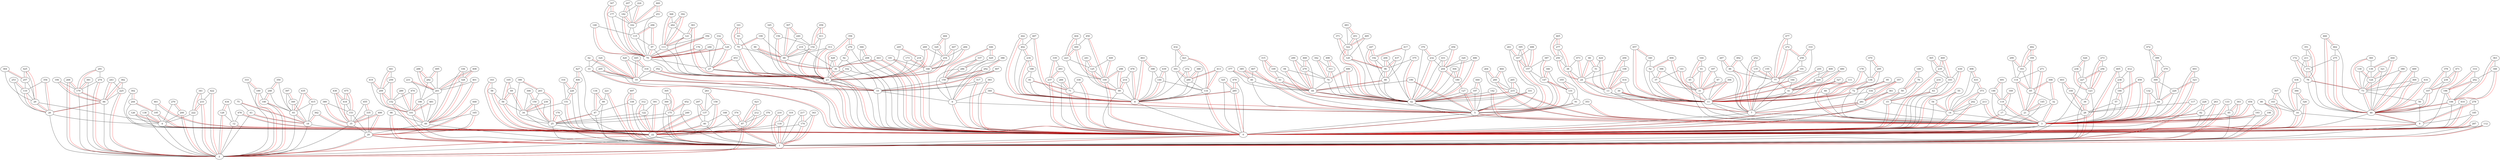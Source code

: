 graph DorMen500_KrI_15069 {
0;
1;
2;
3;
4;
5;
6;
7;
8;
9;
10;
11;
12;
13;
14;
15;
16;
17;
18;
19;
20;
21;
22;
23;
24;
25;
26;
27;
28;
29;
30;
31;
32;
33;
34;
35;
36;
37;
38;
39;
40;
41;
42;
43;
44;
45;
46;
47;
48;
49;
50;
51;
52;
53;
54;
55;
56;
57;
58;
59;
60;
61;
62;
63;
64;
65;
66;
67;
68;
69;
70;
71;
72;
73;
74;
75;
76;
77;
78;
79;
80;
81;
82;
83;
84;
85;
86;
87;
88;
89;
90;
91;
92;
93;
94;
95;
96;
97;
98;
99;
100;
101;
102;
103;
104;
105;
106;
107;
108;
109;
110;
111;
112;
113;
114;
115;
116;
117;
118;
119;
120;
121;
122;
123;
124;
125;
126;
127;
128;
129;
130;
131;
132;
133;
134;
135;
136;
137;
138;
139;
140;
141;
142;
143;
144;
145;
146;
147;
148;
149;
150;
151;
152;
153;
154;
155;
156;
157;
158;
159;
160;
161;
162;
163;
164;
165;
166;
167;
168;
169;
170;
171;
172;
173;
174;
175;
176;
177;
178;
179;
180;
181;
182;
183;
184;
185;
186;
187;
188;
189;
190;
191;
192;
193;
194;
195;
196;
197;
198;
199;
200;
201;
202;
203;
204;
205;
206;
207;
208;
209;
210;
211;
212;
213;
214;
215;
216;
217;
218;
219;
220;
221;
222;
223;
224;
225;
226;
227;
228;
229;
230;
231;
232;
233;
234;
235;
236;
237;
238;
239;
240;
241;
242;
243;
244;
245;
246;
247;
248;
249;
250;
251;
252;
253;
254;
255;
256;
257;
258;
259;
260;
261;
262;
263;
264;
265;
266;
267;
268;
269;
270;
271;
272;
273;
274;
275;
276;
277;
278;
279;
280;
281;
282;
283;
284;
285;
286;
287;
288;
289;
290;
291;
292;
293;
294;
295;
296;
297;
298;
299;
300;
301;
302;
303;
304;
305;
306;
307;
308;
309;
310;
311;
312;
313;
314;
315;
316;
317;
318;
319;
320;
321;
322;
323;
324;
325;
326;
327;
328;
329;
330;
331;
332;
333;
334;
335;
336;
337;
338;
339;
340;
341;
342;
343;
344;
345;
346;
347;
348;
349;
350;
351;
352;
353;
354;
355;
356;
357;
358;
359;
360;
361;
362;
363;
364;
365;
366;
367;
368;
369;
370;
371;
372;
373;
374;
375;
376;
377;
378;
379;
380;
381;
382;
383;
384;
385;
386;
387;
388;
389;
390;
391;
392;
393;
394;
395;
396;
397;
398;
399;
400;
401;
402;
403;
404;
405;
406;
407;
408;
409;
410;
411;
412;
413;
414;
415;
416;
417;
418;
419;
420;
421;
422;
423;
424;
425;
426;
427;
428;
429;
430;
431;
432;
433;
434;
435;
436;
437;
438;
439;
440;
441;
442;
443;
444;
445;
446;
447;
448;
449;
450;
451;
452;
453;
454;
455;
456;
457;
458;
459;
460;
461;
462;
463;
464;
465;
466;
467;
468;
469;
470;
471;
472;
473;
474;
475;
476;
477;
478;
479;
480;
481;
482;
483;
484;
485;
486;
487;
488;
489;
490;
491;
492;
493;
494;
495;
496;
497;
498;
499;
0 -- 1[weight="47"];
1 -- 2[weight="53"];
2 -- 0[weight="23"];
3 -- 0[weight="51"];
3 -- 1[weight="68"];
4 -- 2[weight="79"];
4 -- 0[weight="34"];
5 -- 3[weight="17"];
5 -- 0[weight="58"];
6 -- 5[weight="74"];
6 -- 0[weight="23"];
7 -- 3[weight="81"];
7 -- 0[weight="84"];
8 -- 5[weight="12"];
8 -- 0[weight="35"];
9 -- 0[weight="37"];
9 -- 1[weight="96"];
10 -- 6[weight="42"];
10 -- 0[weight="74"];
11 -- 7[weight="73"];
11 -- 3[weight="37"];
12 -- 2[weight="70"];
12 -- 0[weight="26"];
13 -- 11[weight="55"];
13 -- 3[weight="75"];
14 -- 3[weight="30"];
14 -- 0[weight="2"];
15 -- 14[weight="99"];
15 -- 0[weight="30"];
16 -- 9[weight="41"];
16 -- 0[weight="29"];
17 -- 3[weight="52"];
17 -- 0[weight="44"];
18 -- 2[weight="33"];
18 -- 0[weight="55"];
19 -- 10[weight="7"];
19 -- 0[weight="34"];
20 -- 1[weight="9"];
20 -- 2[weight="20"];
21 -- 3[weight="66"];
21 -- 0[weight="54"];
22 -- 1[weight="99"];
22 -- 2[weight="19"];
23 -- 10[weight="87"];
23 -- 0[weight="78"];
24 -- 13[weight="47"];
24 -- 11[weight="60"];
25 -- 22[weight="56"];
25 -- 1[weight="82"];
26 -- 4[weight="54"];
26 -- 2[weight="26"];
27 -- 23[weight="44"];
27 -- 0[weight="30"];
28 -- 3[weight="74"];
28 -- 1[weight="17"];
29 -- 26[weight="5"];
29 -- 4[weight="76"];
30 -- 11[weight="2"];
30 -- 7[weight="3"];
31 -- 11[weight="69"];
31 -- 3[weight="87"];
32 -- 21[weight="52"];
32 -- 3[weight="45"];
33 -- 19[weight="76"];
33 -- 0[weight="9"];
34 -- 25[weight="34"];
34 -- 22[weight="37"];
35 -- 20[weight="67"];
35 -- 2[weight="31"];
36 -- 23[weight="9"];
36 -- 0[weight="96"];
37 -- 31[weight="64"];
37 -- 11[weight="54"];
38 -- 24[weight="64"];
38 -- 11[weight="52"];
39 -- 28[weight="3"];
39 -- 1[weight="27"];
40 -- 22[weight="11"];
40 -- 1[weight="67"];
41 -- 11[weight="96"];
41 -- 7[weight="98"];
42 -- 5[weight="63"];
42 -- 3[weight="17"];
43 -- 18[weight="15"];
43 -- 2[weight="87"];
44 -- 42[weight="11"];
44 -- 5[weight="69"];
45 -- 31[weight="50"];
45 -- 3[weight="75"];
46 -- 44[weight="40"];
46 -- 5[weight="96"];
47 -- 25[weight="13"];
47 -- 1[weight="29"];
48 -- 9[weight="20"];
48 -- 0[weight="92"];
49 -- 20[weight="94"];
49 -- 1[weight="92"];
50 -- 48[weight="47"];
50 -- 9[weight="95"];
51 -- 24[weight="84"];
51 -- 13[weight="70"];
52 -- 37[weight="90"];
52 -- 11[weight="75"];
53 -- 44[weight="15"];
53 -- 5[weight="18"];
54 -- 14[weight="48"];
54 -- 0[weight="50"];
55 -- 54[weight="98"];
55 -- 14[weight="71"];
56 -- 34[weight="77"];
56 -- 22[weight="19"];
57 -- 28[weight="56"];
57 -- 3[weight="63"];
58 -- 56[weight="75"];
58 -- 22[weight="45"];
59 -- 15[weight="79"];
59 -- 0[weight="75"];
60 -- 11[weight="91"];
60 -- 3[weight="73"];
61 -- 45[weight="93"];
61 -- 31[weight="91"];
62 -- 33[weight="68"];
62 -- 19[weight="17"];
63 -- 15[weight="4"];
63 -- 0[weight="47"];
64 -- 28[weight="56"];
64 -- 3[weight="64"];
65 -- 32[weight="50"];
65 -- 21[weight="52"];
66 -- 51[weight="40"];
66 -- 24[weight="53"];
67 -- 31[weight="30"];
67 -- 11[weight="66"];
68 -- 36[weight="32"];
68 -- 23[weight="57"];
69 -- 56[weight="5"];
69 -- 34[weight="16"];
70 -- 27[weight="52"];
70 -- 23[weight="69"];
71 -- 8[weight="24"];
71 -- 0[weight="22"];
72 -- 11[weight="38"];
72 -- 3[weight="66"];
73 -- 50[weight="96"];
73 -- 48[weight="25"];
74 -- 44[weight="18"];
74 -- 42[weight="35"];
75 -- 43[weight="92"];
75 -- 18[weight="33"];
76 -- 59[weight="42"];
76 -- 15[weight="99"];
77 -- 41[weight="38"];
77 -- 7[weight="51"];
78 -- 73[weight="43"];
78 -- 48[weight="53"];
79 -- 68[weight="47"];
79 -- 23[weight="44"];
80 -- 16[weight="91"];
80 -- 0[weight="75"];
81 -- 71[weight="28"];
81 -- 8[weight="78"];
82 -- 3[weight="8"];
82 -- 0[weight="44"];
83 -- 79[weight="53"];
83 -- 23[weight="48"];
84 -- 26[weight="5"];
84 -- 2[weight="49"];
85 -- 3[weight="80"];
85 -- 1[weight="87"];
86 -- 77[weight="96"];
86 -- 7[weight="11"];
87 -- 22[weight="82"];
87 -- 2[weight="38"];
88 -- 44[weight="14"];
88 -- 42[weight="43"];
89 -- 47[weight="88"];
89 -- 1[weight="92"];
90 -- 68[weight="18"];
90 -- 36[weight="9"];
91 -- 5[weight="53"];
91 -- 0[weight="37"];
92 -- 36[weight="94"];
92 -- 0[weight="86"];
93 -- 18[weight="9"];
93 -- 2[weight="36"];
94 -- 74[weight="62"];
94 -- 42[weight="7"];
95 -- 72[weight="6"];
95 -- 3[weight="43"];
96 -- 88[weight="16"];
96 -- 42[weight="64"];
97 -- 70[weight="33"];
97 -- 23[weight="57"];
98 -- 49[weight="53"];
98 -- 1[weight="6"];
99 -- 8[weight="57"];
99 -- 0[weight="51"];
100 -- 99[weight="56"];
100 -- 0[weight="41"];
101 -- 49[weight="25"];
101 -- 1[weight="60"];
102 -- 23[weight="4"];
102 -- 10[weight="83"];
103 -- 63[weight="57"];
103 -- 0[weight="79"];
104 -- 39[weight="47"];
104 -- 28[weight="15"];
105 -- 69[weight="58"];
105 -- 56[weight="49"];
106 -- 48[weight="23"];
106 -- 0[weight="89"];
107 -- 50[weight="93"];
107 -- 48[weight="52"];
108 -- 24[weight="74"];
108 -- 13[weight="73"];
109 -- 53[weight="78"];
109 -- 44[weight="86"];
110 -- 29[weight="71"];
110 -- 26[weight="63"];
111 -- 60[weight="15"];
111 -- 3[weight="66"];
112 -- 0[weight="28"];
112 -- 1[weight="2"];
113 -- 70[weight="99"];
113 -- 23[weight="46"];
114 -- 65[weight="44"];
114 -- 21[weight="12"];
115 -- 97[weight="72"];
115 -- 70[weight="71"];
116 -- 8[weight="57"];
116 -- 0[weight="40"];
117 -- 28[weight="55"];
117 -- 1[weight="31"];
118 -- 22[weight="27"];
118 -- 1[weight="25"];
119 -- 17[weight="91"];
119 -- 3[weight="13"];
120 -- 96[weight="46"];
120 -- 42[weight="77"];
121 -- 113[weight="41"];
121 -- 23[weight="66"];
122 -- 25[weight="49"];
122 -- 22[weight="22"];
123 -- 39[weight="49"];
123 -- 1[weight="84"];
124 -- 73[weight="22"];
124 -- 48[weight="33"];
125 -- 100[weight="89"];
125 -- 99[weight="20"];
126 -- 4[weight="16"];
126 -- 0[weight="91"];
127 -- 42[weight="72"];
127 -- 5[weight="22"];
128 -- 12[weight="77"];
128 -- 2[weight="47"];
129 -- 70[weight="15"];
129 -- 27[weight="43"];
130 -- 124[weight="49"];
130 -- 73[weight="81"];
131 -- 91[weight="99"];
131 -- 5[weight="53"];
132 -- 64[weight="93"];
132 -- 3[weight="72"];
133 -- 85[weight="88"];
133 -- 1[weight="62"];
134 -- 89[weight="29"];
134 -- 47[weight="56"];
135 -- 77[weight="18"];
135 -- 7[weight="79"];
136 -- 72[weight="47"];
136 -- 11[weight="25"];
137 -- 40[weight="14"];
137 -- 22[weight="4"];
138 -- 4[weight="52"];
138 -- 2[weight="87"];
139 -- 124[weight="96"];
139 -- 73[weight="95"];
140 -- 93[weight="35"];
140 -- 2[weight="33"];
141 -- 37[weight="66"];
141 -- 31[weight="34"];
142 -- 42[weight="83"];
142 -- 3[weight="40"];
143 -- 16[weight="79"];
143 -- 0[weight="40"];
144 -- 116[weight="58"];
144 -- 8[weight="52"];
145 -- 21[weight="10"];
145 -- 0[weight="90"];
146 -- 119[weight="7"];
146 -- 3[weight="39"];
147 -- 131[weight="25"];
147 -- 5[weight="5"];
148 -- 115[weight="90"];
148 -- 70[weight="63"];
149 -- 76[weight="46"];
149 -- 59[weight="5"];
150 -- 34[weight="20"];
150 -- 25[weight="4"];
151 -- 34[weight="28"];
151 -- 22[weight="9"];
152 -- 101[weight="40"];
152 -- 1[weight="11"];
153 -- 35[weight="95"];
153 -- 20[weight="96"];
154 -- 68[weight="40"];
154 -- 23[weight="2"];
155 -- 77[weight="37"];
155 -- 7[weight="74"];
156 -- 154[weight="92"];
156 -- 23[weight="4"];
157 -- 147[weight="64"];
157 -- 5[weight="97"];
158 -- 137[weight="66"];
158 -- 22[weight="10"];
159 -- 10[weight="82"];
159 -- 6[weight="86"];
160 -- 41[weight="76"];
160 -- 11[weight="58"];
161 -- 83[weight="40"];
161 -- 79[weight="2"];
162 -- 115[weight="61"];
162 -- 70[weight="98"];
163 -- 58[weight="98"];
163 -- 22[weight="16"];
164 -- 61[weight="98"];
164 -- 45[weight="45"];
165 -- 49[weight="43"];
165 -- 20[weight="36"];
166 -- 23[weight="73"];
166 -- 0[weight="63"];
167 -- 157[weight="46"];
167 -- 5[weight="63"];
168 -- 40[weight="47"];
168 -- 1[weight="3"];
169 -- 119[weight="26"];
169 -- 17[weight="75"];
170 -- 25[weight="6"];
170 -- 1[weight="58"];
171 -- 78[weight="48"];
171 -- 48[weight="68"];
172 -- 171[weight="86"];
172 -- 78[weight="14"];
173 -- 166[weight="31"];
173 -- 23[weight="65"];
174 -- 22[weight="98"];
174 -- 1[weight="64"];
175 -- 25[weight="48"];
175 -- 1[weight="44"];
176 -- 70[weight="27"];
176 -- 27[weight="71"];
177 -- 162[weight="66"];
177 -- 70[weight="88"];
178 -- 136[weight="97"];
178 -- 11[weight="3"];
179 -- 84[weight="19"];
179 -- 2[weight="34"];
180 -- 127[weight="32"];
180 -- 42[weight="70"];
181 -- 166[weight="33"];
181 -- 0[weight="2"];
182 -- 162[weight="1"];
182 -- 70[weight="45"];
183 -- 114[weight="91"];
183 -- 65[weight="85"];
184 -- 57[weight="3"];
184 -- 3[weight="82"];
185 -- 9[weight="87"];
185 -- 0[weight="11"];
186 -- 101[weight="14"];
186 -- 49[weight="62"];
187 -- 67[weight="43"];
187 -- 31[weight="13"];
188 -- 81[weight="95"];
188 -- 8[weight="88"];
189 -- 140[weight="72"];
189 -- 2[weight="20"];
190 -- 44[weight="77"];
190 -- 5[weight="42"];
191 -- 77[weight="39"];
191 -- 7[weight="77"];
192 -- 96[weight="95"];
192 -- 88[weight="84"];
193 -- 3[weight="62"];
193 -- 1[weight="66"];
194 -- 179[weight="70"];
194 -- 84[weight="61"];
195 -- 4[weight="61"];
195 -- 0[weight="2"];
196 -- 106[weight="33"];
196 -- 0[weight="81"];
197 -- 42[weight="55"];
197 -- 5[weight="86"];
198 -- 3[weight="79"];
198 -- 1[weight="46"];
199 -- 79[weight="73"];
199 -- 68[weight="88"];
200 -- 4[weight="82"];
200 -- 2[weight="5"];
201 -- 186[weight="51"];
201 -- 49[weight="25"];
202 -- 196[weight="30"];
202 -- 106[weight="78"];
203 -- 150[weight="67"];
203 -- 25[weight="27"];
204 -- 180[weight="18"];
204 -- 42[weight="25"];
205 -- 19[weight="63"];
205 -- 10[weight="92"];
206 -- 96[weight="24"];
206 -- 42[weight="80"];
207 -- 182[weight="19"];
207 -- 162[weight="93"];
208 -- 36[weight="58"];
208 -- 0[weight="10"];
209 -- 152[weight="13"];
209 -- 101[weight="16"];
210 -- 118[weight="48"];
210 -- 1[weight="5"];
211 -- 171[weight="17"];
211 -- 78[weight="64"];
212 -- 87[weight="96"];
212 -- 22[weight="50"];
213 -- 14[weight="83"];
213 -- 3[weight="48"];
214 -- 99[weight="73"];
214 -- 8[weight="100"];
215 -- 42[weight="8"];
215 -- 3[weight="7"];
216 -- 63[weight="59"];
216 -- 0[weight="73"];
217 -- 174[weight="18"];
217 -- 1[weight="68"];
218 -- 166[weight="49"];
218 -- 23[weight="91"];
219 -- 68[weight="19"];
219 -- 36[weight="87"];
220 -- 64[weight="7"];
220 -- 3[weight="80"];
221 -- 89[weight="88"];
221 -- 1[weight="84"];
222 -- 4[weight="94"];
222 -- 2[weight="61"];
223 -- 125[weight="83"];
223 -- 100[weight="37"];
224 -- 182[weight="79"];
224 -- 162[weight="53"];
225 -- 84[weight="63"];
225 -- 2[weight="13"];
226 -- 151[weight="22"];
226 -- 22[weight="78"];
227 -- 123[weight="87"];
227 -- 1[weight="58"];
228 -- 82[weight="6"];
228 -- 0[weight="96"];
229 -- 41[weight="18"];
229 -- 11[weight="26"];
230 -- 34[weight="29"];
230 -- 25[weight="86"];
231 -- 201[weight="10"];
231 -- 186[weight="38"];
232 -- 204[weight="48"];
232 -- 42[weight="2"];
233 -- 222[weight="29"];
233 -- 2[weight="2"];
234 -- 188[weight="36"];
234 -- 8[weight="19"];
235 -- 103[weight="64"];
235 -- 0[weight="27"];
236 -- 227[weight="97"];
236 -- 123[weight="10"];
237 -- 71[weight="84"];
237 -- 0[weight="66"];
238 -- 184[weight="6"];
238 -- 3[weight="35"];
239 -- 107[weight="83"];
239 -- 48[weight="63"];
240 -- 154[weight="83"];
240 -- 68[weight="75"];
241 -- 125[weight="10"];
241 -- 99[weight="86"];
242 -- 14[weight="56"];
242 -- 0[weight="29"];
243 -- 225[weight="74"];
243 -- 84[weight="39"];
244 -- 195[weight="18"];
244 -- 0[weight="55"];
245 -- 218[weight="78"];
245 -- 23[weight="84"];
246 -- 70[weight="51"];
246 -- 27[weight="92"];
247 -- 192[weight="9"];
247 -- 96[weight="11"];
248 -- 140[weight="27"];
248 -- 93[weight="85"];
249 -- 25[weight="76"];
249 -- 22[weight="7"];
250 -- 38[weight="92"];
250 -- 24[weight="48"];
251 -- 162[weight="74"];
251 -- 70[weight="62"];
252 -- 135[weight="65"];
252 -- 7[weight="10"];
253 -- 110[weight="9"];
253 -- 26[weight="75"];
254 -- 166[weight="5"];
254 -- 23[weight="5"];
255 -- 229[weight="50"];
255 -- 11[weight="34"];
256 -- 227[weight="37"];
256 -- 123[weight="14"];
257 -- 110[weight="70"];
257 -- 29[weight="69"];
258 -- 191[weight="97"];
258 -- 77[weight="76"];
259 -- 209[weight="93"];
259 -- 152[weight="72"];
260 -- 215[weight="62"];
260 -- 3[weight="14"];
261 -- 167[weight="86"];
261 -- 5[weight="87"];
262 -- 121[weight="85"];
262 -- 113[weight="19"];
263 -- 82[weight="42"];
263 -- 0[weight="5"];
264 -- 260[weight="60"];
264 -- 215[weight="87"];
265 -- 215[weight="30"];
265 -- 42[weight="61"];
266 -- 71[weight="40"];
266 -- 0[weight="88"];
267 -- 86[weight="60"];
267 -- 7[weight="66"];
268 -- 179[weight="7"];
268 -- 2[weight="5"];
269 -- 254[weight="72"];
269 -- 23[weight="7"];
270 -- 200[weight="29"];
270 -- 4[weight="48"];
271 -- 114[weight="21"];
271 -- 21[weight="6"];
272 -- 258[weight="47"];
272 -- 77[weight="68"];
273 -- 256[weight="92"];
273 -- 123[weight="69"];
274 -- 179[weight="60"];
274 -- 2[weight="37"];
275 -- 171[weight="77"];
275 -- 48[weight="57"];
276 -- 92[weight="83"];
276 -- 0[weight="44"];
277 -- 250[weight="74"];
277 -- 38[weight="18"];
278 -- 185[weight="94"];
278 -- 9[weight="47"];
279 -- 74[weight="50"];
279 -- 44[weight="11"];
280 -- 116[weight="77"];
280 -- 8[weight="46"];
281 -- 7[weight="5"];
281 -- 0[weight="32"];
282 -- 201[weight="15"];
282 -- 186[weight="40"];
283 -- 158[weight="13"];
283 -- 137[weight="75"];
284 -- 254[weight="78"];
284 -- 166[weight="37"];
285 -- 8[weight="17"];
285 -- 0[weight="17"];
286 -- 159[weight="1"];
286 -- 6[weight="87"];
287 -- 0[weight="65"];
287 -- 1[weight="78"];
288 -- 282[weight="4"];
288 -- 201[weight="11"];
289 -- 152[weight="73"];
289 -- 101[weight="6"];
290 -- 279[weight="34"];
290 -- 44[weight="10"];
291 -- 274[weight="48"];
291 -- 179[weight="24"];
292 -- 159[weight="37"];
292 -- 6[weight="20"];
293 -- 237[weight="14"];
293 -- 71[weight="78"];
294 -- 108[weight="89"];
294 -- 13[weight="81"];
295 -- 136[weight="35"];
295 -- 72[weight="42"];
296 -- 115[weight="57"];
296 -- 97[weight="44"];
297 -- 137[weight="48"];
297 -- 40[weight="99"];
298 -- 100[weight="22"];
298 -- 99[weight="11"];
299 -- 183[weight="22"];
299 -- 114[weight="91"];
300 -- 175[weight="30"];
300 -- 1[weight="64"];
301 -- 280[weight="2"];
301 -- 116[weight="61"];
302 -- 244[weight="59"];
302 -- 0[weight="63"];
303 -- 85[weight="80"];
303 -- 3[weight="77"];
304 -- 180[weight="14"];
304 -- 42[weight="28"];
305 -- 300[weight="58"];
305 -- 175[weight="51"];
306 -- 150[weight="15"];
306 -- 34[weight="92"];
307 -- 240[weight="65"];
307 -- 68[weight="66"];
308 -- 65[weight="15"];
308 -- 32[weight="9"];
309 -- 220[weight="63"];
309 -- 64[weight="7"];
310 -- 258[weight="80"];
310 -- 77[weight="97"];
311 -- 74[weight="20"];
311 -- 42[weight="55"];
312 -- 122[weight="66"];
312 -- 22[weight="44"];
313 -- 68[weight="95"];
313 -- 23[weight="15"];
314 -- 202[weight="78"];
314 -- 196[weight="5"];
315 -- 109[weight="66"];
315 -- 53[weight="67"];
316 -- 226[weight="58"];
316 -- 151[weight="81"];
317 -- 10[weight="60"];
317 -- 0[weight="49"];
318 -- 19[weight="46"];
318 -- 0[weight="6"];
319 -- 118[weight="43"];
319 -- 1[weight="91"];
320 -- 204[weight="43"];
320 -- 180[weight="3"];
321 -- 124[weight="26"];
321 -- 48[weight="62"];
322 -- 120[weight="47"];
322 -- 42[weight="35"];
323 -- 220[weight="52"];
323 -- 3[weight="37"];
324 -- 33[weight="69"];
324 -- 19[weight="37"];
325 -- 285[weight="2"];
325 -- 0[weight="36"];
326 -- 16[weight="89"];
326 -- 0[weight="82"];
327 -- 41[weight="87"];
327 -- 11[weight="17"];
328 -- 201[weight="75"];
328 -- 49[weight="3"];
329 -- 254[weight="72"];
329 -- 166[weight="86"];
330 -- 71[weight="53"];
330 -- 0[weight="6"];
331 -- 42[weight="19"];
331 -- 5[weight="12"];
332 -- 129[weight="67"];
332 -- 27[weight="72"];
333 -- 189[weight="11"];
333 -- 2[weight="38"];
334 -- 281[weight="57"];
334 -- 7[weight="87"];
335 -- 35[weight="40"];
335 -- 20[weight="74"];
336 -- 328[weight="59"];
336 -- 49[weight="24"];
337 -- 286[weight="8"];
337 -- 159[weight="51"];
338 -- 47[weight="73"];
338 -- 1[weight="58"];
339 -- 293[weight="96"];
339 -- 237[weight="78"];
340 -- 52[weight="89"];
340 -- 11[weight="69"];
341 -- 233[weight="61"];
341 -- 222[weight="30"];
342 -- 311[weight="70"];
342 -- 74[weight="23"];
343 -- 174[weight="83"];
343 -- 1[weight="30"];
344 -- 6[weight="99"];
344 -- 5[weight="47"];
345 -- 156[weight="12"];
345 -- 23[weight="61"];
346 -- 147[weight="2"];
346 -- 131[weight="57"];
347 -- 177[weight="52"];
347 -- 70[weight="19"];
348 -- 202[weight="95"];
348 -- 106[weight="6"];
349 -- 93[weight="10"];
349 -- 18[weight="20"];
350 -- 248[weight="29"];
350 -- 93[weight="38"];
351 -- 211[weight="87"];
351 -- 78[weight="12"];
352 -- 19[weight="93"];
352 -- 10[weight="12"];
353 -- 5[weight="91"];
353 -- 3[weight="31"];
354 -- 110[weight="83"];
354 -- 26[weight="74"];
355 -- 131[weight="3"];
355 -- 91[weight="71"];
356 -- 113[weight="55"];
356 -- 70[weight="6"];
357 -- 334[weight="35"];
357 -- 281[weight="56"];
358 -- 276[weight="35"];
358 -- 0[weight="21"];
359 -- 183[weight="70"];
359 -- 65[weight="45"];
360 -- 139[weight="80"];
360 -- 73[weight="20"];
361 -- 281[weight="28"];
361 -- 0[weight="75"];
362 -- 18[weight="21"];
362 -- 0[weight="29"];
363 -- 348[weight="57"];
363 -- 106[weight="54"];
364 -- 257[weight="35"];
364 -- 29[weight="40"];
365 -- 235[weight="21"];
365 -- 103[weight="78"];
366 -- 208[weight="35"];
366 -- 0[weight="69"];
367 -- 143[weight="85"];
367 -- 16[weight="100"];
368 -- 262[weight="80"];
368 -- 113[weight="58"];
369 -- 73[weight="78"];
369 -- 48[weight="24"];
370 -- 232[weight="55"];
370 -- 42[weight="91"];
371 -- 322[weight="79"];
371 -- 120[weight="48"];
372 -- 280[weight="56"];
372 -- 8[weight="71"];
373 -- 242[weight="52"];
373 -- 14[weight="2"];
374 -- 87[weight="21"];
374 -- 2[weight="40"];
375 -- 96[weight="95"];
375 -- 42[weight="50"];
376 -- 87[weight="84"];
376 -- 22[weight="82"];
377 -- 46[weight="51"];
377 -- 44[weight="80"];
378 -- 239[weight="82"];
378 -- 107[weight="3"];
379 -- 309[weight="1"];
379 -- 64[weight="90"];
380 -- 124[weight="33"];
380 -- 48[weight="1"];
381 -- 179[weight="76"];
381 -- 2[weight="95"];
382 -- 225[weight="88"];
382 -- 84[weight="6"];
383 -- 121[weight="14"];
383 -- 23[weight="8"];
384 -- 326[weight="24"];
384 -- 16[weight="96"];
385 -- 46[weight="25"];
385 -- 44[weight="7"];
386 -- 292[weight="3"];
386 -- 6[weight="68"];
387 -- 157[weight="85"];
387 -- 147[weight="66"];
388 -- 280[weight="26"];
388 -- 8[weight="75"];
389 -- 153[weight="70"];
389 -- 35[weight="53"];
390 -- 203[weight="36"];
390 -- 25[weight="66"];
391 -- 122[weight="97"];
391 -- 22[weight="81"];
392 -- 262[weight="19"];
392 -- 113[weight="15"];
393 -- 10[weight="82"];
393 -- 0[weight="44"];
394 -- 31[weight="14"];
394 -- 11[weight="12"];
395 -- 167[weight="100"];
395 -- 157[weight="66"];
396 -- 37[weight="11"];
396 -- 31[weight="76"];
397 -- 349[weight="13"];
397 -- 93[weight="26"];
398 -- 144[weight="87"];
398 -- 8[weight="82"];
399 -- 379[weight="48"];
399 -- 309[weight="29"];
400 -- 223[weight="5"];
400 -- 100[weight="25"];
401 -- 201[weight="29"];
401 -- 49[weight="5"];
402 -- 234[weight="72"];
402 -- 8[weight="76"];
403 -- 104[weight="2"];
403 -- 28[weight="68"];
404 -- 400[weight="66"];
404 -- 223[weight="9"];
405 -- 238[weight="72"];
405 -- 3[weight="9"];
406 -- 226[weight="12"];
406 -- 22[weight="69"];
407 -- 159[weight="74"];
407 -- 10[weight="68"];
408 -- 328[weight="10"];
408 -- 201[weight="2"];
409 -- 229[weight="32"];
409 -- 41[weight="49"];
410 -- 48[weight="58"];
410 -- 0[weight="12"];
411 -- 154[weight="53"];
411 -- 23[weight="54"];
412 -- 238[weight="99"];
412 -- 3[weight="77"];
413 -- 280[weight="26"];
413 -- 116[weight="44"];
414 -- 13[weight="60"];
414 -- 11[weight="67"];
415 -- 93[weight="83"];
415 -- 18[weight="52"];
416 -- 73[weight="68"];
416 -- 48[weight="30"];
417 -- 192[weight="13"];
417 -- 88[weight="30"];
418 -- 153[weight="44"];
418 -- 35[weight="34"];
419 -- 209[weight="36"];
419 -- 101[weight="62"];
420 -- 318[weight="65"];
420 -- 19[weight="11"];
421 -- 301[weight="72"];
421 -- 116[weight="27"];
422 -- 233[weight="92"];
422 -- 2[weight="84"];
423 -- 212[weight="69"];
423 -- 87[weight="54"];
424 -- 51[weight="60"];
424 -- 13[weight="14"];
425 -- 257[weight="20"];
425 -- 29[weight="1"];
426 -- 236[weight="46"];
426 -- 227[weight="60"];
427 -- 406[weight="73"];
427 -- 22[weight="93"];
428 -- 36[weight="78"];
428 -- 23[weight="86"];
429 -- 286[weight="79"];
429 -- 159[weight="69"];
430 -- 103[weight="83"];
430 -- 0[weight="48"];
431 -- 204[weight="63"];
431 -- 42[weight="78"];
432 -- 421[weight="49"];
432 -- 301[weight="66"];
433 -- 373[weight="28"];
433 -- 14[weight="94"];
434 -- 128[weight="15"];
434 -- 12[weight="53"];
435 -- 415[weight="22"];
435 -- 93[weight="32"];
436 -- 384[weight="86"];
436 -- 16[weight="15"];
437 -- 96[weight="29"];
437 -- 88[weight="32"];
438 -- 418[weight="22"];
438 -- 35[weight="23"];
439 -- 144[weight="27"];
439 -- 8[weight="54"];
440 -- 197[weight="32"];
440 -- 5[weight="67"];
441 -- 259[weight="81"];
441 -- 209[weight="24"];
442 -- 402[weight="85"];
442 -- 8[weight="38"];
443 -- 36[weight="21"];
443 -- 0[weight="7"];
444 -- 139[weight="53"];
444 -- 73[weight="55"];
445 -- 318[weight="27"];
445 -- 19[weight="28"];
446 -- 429[weight="29"];
446 -- 159[weight="20"];
447 -- 254[weight="78"];
447 -- 166[weight="89"];
448 -- 165[weight="79"];
448 -- 20[weight="34"];
449 -- 125[weight="70"];
449 -- 100[weight="15"];
450 -- 400[weight="35"];
450 -- 100[weight="19"];
451 -- 322[weight="14"];
451 -- 42[weight="38"];
452 -- 175[weight="13"];
452 -- 1[weight="93"];
453 -- 27[weight="15"];
453 -- 0[weight="79"];
454 -- 193[weight="77"];
454 -- 3[weight="28"];
455 -- 335[weight="68"];
455 -- 35[weight="78"];
456 -- 232[weight="60"];
456 -- 204[weight="60"];
457 -- 340[weight="5"];
457 -- 11[weight="11"];
458 -- 411[weight="31"];
458 -- 154[weight="12"];
459 -- 184[weight="34"];
459 -- 3[weight="5"];
460 -- 251[weight="56"];
460 -- 162[weight="8"];
461 -- 195[weight="33"];
461 -- 0[weight="19"];
462 -- 275[weight="80"];
462 -- 48[weight="75"];
463 -- 398[weight="6"];
463 -- 8[weight="74"];
464 -- 260[weight="21"];
464 -- 215[weight="93"];
465 -- 277[weight="27"];
465 -- 250[weight="8"];
466 -- 462[weight="39"];
466 -- 48[weight="72"];
467 -- 46[weight="75"];
467 -- 5[weight="51"];
468 -- 279[weight="1"];
468 -- 44[weight="41"];
469 -- 235[weight="34"];
469 -- 103[weight="23"];
470 -- 295[weight="37"];
470 -- 136[weight="51"];
471 -- 239[weight="21"];
471 -- 107[weight="45"];
472 -- 399[weight="60"];
472 -- 309[weight="96"];
473 -- 38[weight="81"];
473 -- 24[weight="58"];
474 -- 152[weight="95"];
474 -- 101[weight="46"];
475 -- 418[weight="42"];
475 -- 153[weight="7"];
476 -- 214[weight="97"];
476 -- 8[weight="70"];
477 -- 272[weight="84"];
477 -- 77[weight="19"];
478 -- 12[weight="78"];
478 -- 0[weight="62"];
479 -- 285[weight="52"];
479 -- 0[weight="60"];
480 -- 229[weight="93"];
480 -- 41[weight="69"];
481 -- 101[weight="5"];
481 -- 49[weight="59"];
482 -- 359[weight="64"];
482 -- 183[weight="2"];
483 -- 451[weight="15"];
483 -- 322[weight="58"];
484 -- 329[weight="3"];
484 -- 254[weight="78"];
485 -- 322[weight="31"];
485 -- 120[weight="96"];
486 -- 204[weight="67"];
486 -- 42[weight="66"];
487 -- 402[weight="81"];
487 -- 8[weight="40"];
488 -- 167[weight="56"];
488 -- 157[weight="8"];
489 -- 369[weight="91"];
489 -- 48[weight="77"];
490 -- 74[weight="6"];
490 -- 42[weight="9"];
491 -- 146[weight="2"];
491 -- 119[weight="22"];
492 -- 86[weight="20"];
492 -- 77[weight="54"];
493 -- 323[weight="91"];
493 -- 3[weight="57"];
494 -- 52[weight="51"];
494 -- 11[weight="52"];
495 -- 282[weight="4"];
495 -- 201[weight="17"];
496 -- 433[weight="47"];
496 -- 14[weight="96"];
497 -- 338[weight="24"];
497 -- 1[weight="12"];
498 -- 311[weight="21"];
498 -- 42[weight="89"];
499 -- 35[weight="2"];
499 -- 20[weight="9"];
61 -- 31 [color=red,] ;
261 -- 167 [color=red,] ;
367 -- 143 [color=red,] ;
221 -- 1 [color=red,] ;
422 -- 2 [color=red,] ;
276 -- 92 [color=red,] ;
326 -- 0 [color=red,] ;
376 -- 22 [color=red,] ;
294 -- 13 [color=red,] ;
391 -- 22 [color=red,] ;
303 -- 85 [color=red,] ;
310 -- 258 [color=red,] ;
245 -- 218 [color=red,] ;
339 -- 237 [color=red,] ;
428 -- 36 [color=red,] ;
447 -- 254 [color=red,] ;
303 -- 3 [color=red,] ;
412 -- 3 [color=red,] ;
489 -- 48 [color=red,] ;
381 -- 179 [color=red,] ;
59 -- 0 [color=red,] ;
80 -- 0 [color=red,] ;
354 -- 26 [color=red,] ;
463 -- 8 [color=red,] ;
108 -- 13 [color=red,] ;
199 -- 79 [color=red,] ;
214 -- 99 [color=red,] ;
427 -- 406 [color=red,] ;
132 -- 3 [color=red,] ;
259 -- 152 [color=red,] ;
329 -- 254 [color=red,] ;
402 -- 234 [color=red,] ;
466 -- 48 [color=red,] ;
55 -- 14 [color=red,] ;
476 -- 8 [color=red,] ;
273 -- 123 [color=red,] ;
480 -- 41 [color=red,] ;
272 -- 77 [color=red,] ;
407 -- 10 [color=red,] ;
455 -- 335 [color=red,] ;
315 -- 53 [color=red,] ;
332 -- 129 [color=red,] ;
111 -- 3 [color=red,] ;
237 -- 0 [color=red,] ;
307 -- 68 [color=red,] ;
315 -- 109 [color=red,] ;
387 -- 147 [color=red,] ;
395 -- 157 [color=red,] ;
486 -- 42 [color=red,] ;
287 -- 0 [color=red,] ;
307 -- 240 [color=red,] ;
174 -- 1 [color=red,] ;
482 -- 359 [color=red,] ;
110 -- 26 [color=red,] ;
148 -- 70 [color=red,] ;
167 -- 5 [color=red,] ;
205 -- 19 [color=red,] ;
431 -- 204 [color=red,] ;
133 -- 1 [color=red,] ;
193 -- 3 [color=red,] ;
478 -- 0 [color=red,] ;
194 -- 84 [color=red,] ;
264 -- 260 [color=red,] ;
267 -- 86 [color=red,] ;
414 -- 13 [color=red,] ;
456 -- 204 [color=red,] ;
472 -- 399 [color=red,] ;
216 -- 63 [color=red,] ;
302 -- 244 [color=red,] ;
160 -- 11 [color=red,] ;
316 -- 226 [color=red,] ;
368 -- 113 [color=red,] ;
473 -- 24 [color=red,] ;
275 -- 48 [color=red,] ;
296 -- 115 [color=red,] ;
493 -- 3 [color=red,] ;
134 -- 47 [color=red,] ;
357 -- 281 [color=red,] ;
372 -- 280 [color=red,] ;
460 -- 251 [color=red,] ;
197 -- 42 [color=red,] ;
370 -- 232 [color=red,] ;
444 -- 73 [color=red,] ;
37 -- 11 [color=red,] ;
363 -- 106 [color=red,] ;
423 -- 87 [color=red,] ;
66 -- 24 [color=red,] ;
224 -- 162 [color=red,] ;
389 -- 35 [color=red,] ;
444 -- 139 [color=red,] ;
38 -- 11 [color=red,] ;
107 -- 48 [color=red,] ;
138 -- 4 [color=red,] ;
144 -- 8 [color=red,] ;
323 -- 220 [color=red,] ;
347 -- 177 [color=red,] ;
479 -- 285 [color=red,] ;
494 -- 11 [color=red,] ;
246 -- 70 [color=red,] ;
305 -- 175 [color=red,] ;
377 -- 46 [color=red,] ;
467 -- 5 [color=red,] ;
494 -- 52 [color=red,] ;
45 -- 31 [color=red,] ;
212 -- 22 [color=red,] ;
375 -- 42 [color=red,] ;
105 -- 56 [color=red,] ;
123 -- 39 [color=red,] ;
130 -- 124 [color=red,] ;
218 -- 166 [color=red,] ;
317 -- 0 [color=red,] ;
432 -- 421 [color=red,] ;
54 -- 14 [color=red,] ;
171 -- 78 [color=red,] ;
213 -- 3 [color=red,] ;
250 -- 24 [color=red,] ;
297 -- 137 [color=red,] ;
371 -- 120 [color=red,] ;
430 -- 0 [color=red,] ;
24 -- 13 [color=red,] ;
50 -- 48 [color=red,] ;
128 -- 2 [color=red,] ;
272 -- 258 [color=red,] ;
278 -- 9 [color=red,] ;
344 -- 5 [color=red,] ;
496 -- 433 [color=red,] ;
120 -- 96 [color=red,] ;
167 -- 157 [color=red,] ;
198 -- 1 [color=red,] ;
426 -- 236 [color=red,] ;
474 -- 101 [color=red,] ;
32 -- 3 [color=red,] ;
58 -- 22 [color=red,] ;
164 -- 45 [color=red,] ;
182 -- 70 [color=red,] ;
359 -- 65 [color=red,] ;
471 -- 107 [color=red,] ;
17 -- 0 [color=red,] ;
79 -- 23 [color=red,] ;
114 -- 65 [color=red,] ;
175 -- 1 [color=red,] ;
296 -- 97 [color=red,] ;
312 -- 22 [color=red,] ;
393 -- 0 [color=red,] ;
413 -- 116 [color=red,] ;
78 -- 73 [color=red,] ;
129 -- 27 [color=red,] ;
319 -- 118 [color=red,] ;
76 -- 59 [color=red,] ;
190 -- 5 [color=red,] ;
475 -- 418 [color=red,] ;
100 -- 0 [color=red,] ;
121 -- 113 [color=red,] ;
66 -- 51 [color=red,] ;
116 -- 0 [color=red,] ;
142 -- 3 [color=red,] ;
143 -- 0 [color=red,] ;
161 -- 83 [color=red,] ;
266 -- 71 [color=red,] ;
335 -- 35 [color=red,] ;
487 -- 8 [color=red,] ;
191 -- 77 [color=red,] ;
243 -- 84 [color=red,] ;
466 -- 462 [color=red,] ;
72 -- 11 [color=red,] ;
77 -- 41 [color=red,] ;
87 -- 2 [color=red,] ;
442 -- 8 [color=red,] ;
9 -- 0 [color=red,] ;
91 -- 0 [color=red,] ;
155 -- 77 [color=red,] ;
256 -- 227 [color=red,] ;
274 -- 2 [color=red,] ;
284 -- 166 [color=red,] ;
292 -- 159 [color=red,] ;
323 -- 3 [color=red,] ;
324 -- 19 [color=red,] ;
470 -- 295 [color=red,] ;
165 -- 20 [color=red,] ;
234 -- 188 [color=red,] ;
390 -- 203 [color=red,] ;
419 -- 209 [color=red,] ;
295 -- 136 [color=red,] ;
322 -- 42 [color=red,] ;
357 -- 334 [color=red,] ;
358 -- 276 [color=red,] ;
364 -- 257 [color=red,] ;
366 -- 208 [color=red,] ;
4 -- 0 [color=red,] ;
141 -- 31 [color=red,] ;
255 -- 11 [color=red,] ;
448 -- 20 [color=red,] ;
459 -- 184 [color=red,] ;
469 -- 235 [color=red,] ;
75 -- 18 [color=red,] ;
97 -- 70 [color=red,] ;
140 -- 2 [color=red,] ;
196 -- 106 [color=red,] ;
281 -- 0 [color=red,] ;
409 -- 229 [color=red,] ;
435 -- 93 [color=red,] ;
440 -- 197 [color=red,] ;
117 -- 1 [color=red,] ;
173 -- 166 [color=red,] ;
353 -- 3 [color=red,] ;
458 -- 411 [color=red,] ;
485 -- 322 [color=red,] ;
15 -- 0 [color=red,] ;
27 -- 0 [color=red,] ;
67 -- 31 [color=red,] ;
202 -- 196 [color=red,] ;
265 -- 215 [color=red,] ;
300 -- 175 [color=red,] ;
341 -- 222 [color=red,] ;
343 -- 1 [color=red,] ;
416 -- 48 [color=red,] ;
16 -- 0 [color=red,] ;
134 -- 89 [color=red,] ;
230 -- 34 [color=red,] ;
233 -- 222 [color=red,] ;
242 -- 0 [color=red,] ;
270 -- 200 [color=red,] ;
350 -- 248 [color=red,] ;
362 -- 0 [color=red,] ;
399 -- 309 [color=red,] ;
437 -- 96 [color=red,] ;
446 -- 429 [color=red,] ;
81 -- 71 [color=red,] ;
361 -- 281 [color=red,] ;
433 -- 373 [color=red,] ;
445 -- 19 [color=red,] ;
454 -- 3 [color=red,] ;
176 -- 70 [color=red,] ;
203 -- 25 [color=red,] ;
235 -- 0 [color=red,] ;
248 -- 140 [color=red,] ;
421 -- 116 [color=red,] ;
439 -- 144 [color=red,] ;
445 -- 318 [color=red,] ;
465 -- 277 [color=red,] ;
12 -- 0 [color=red,] ;
169 -- 119 [color=red,] ;
229 -- 11 [color=red,] ;
321 -- 124 [color=red,] ;
388 -- 280 [color=red,] ;
413 -- 280 [color=red,] ;
73 -- 48 [color=red,] ;
101 -- 49 [color=red,] ;
118 -- 1 [color=red,] ;
136 -- 11 [color=red,] ;
147 -- 131 [color=red,] ;
204 -- 42 [color=red,] ;
385 -- 46 [color=red,] ;
400 -- 100 [color=red,] ;
206 -- 96 [color=red,] ;
291 -- 179 [color=red,] ;
336 -- 49 [color=red,] ;
369 -- 48 [color=red,] ;
384 -- 326 [color=red,] ;
441 -- 209 [color=red,] ;
497 -- 338 [color=red,] ;
2 -- 0 [color=red,] ;
6 -- 0 [color=red,] ;
106 -- 48 [color=red,] ;
342 -- 74 [color=red,] ;
438 -- 35 [color=red,] ;
469 -- 103 [color=red,] ;
71 -- 0 [color=red,] ;
122 -- 22 [color=red,] ;
124 -- 73 [color=red,] ;
127 -- 5 [color=red,] ;
226 -- 151 [color=red,] ;
298 -- 100 [color=red,] ;
299 -- 183 [color=red,] ;
435 -- 415 [color=red,] ;
438 -- 418 [color=red,] ;
358 -- 0 [color=red,] ;
362 -- 18 [color=red,] ;
365 -- 235 [color=red,] ;
374 -- 87 [color=red,] ;
443 -- 36 [color=red,] ;
464 -- 260 [color=red,] ;
471 -- 239 [color=red,] ;
498 -- 311 [color=red,] ;
20 -- 2 [color=red,] ;
48 -- 9 [color=red,] ;
125 -- 99 [color=red,] ;
150 -- 34 [color=red,] ;
189 -- 2 [color=red,] ;
292 -- 6 [color=red,] ;
311 -- 74 [color=red,] ;
360 -- 73 [color=red,] ;
425 -- 257 [color=red,] ;
446 -- 159 [color=red,] ;
492 -- 86 [color=red,] ;
22 -- 2 [color=red,] ;
56 -- 22 [color=red,] ;
179 -- 84 [color=red,] ;
207 -- 182 [color=red,] ;
219 -- 68 [color=red,] ;
234 -- 8 [color=red,] ;
347 -- 70 [color=red,] ;
392 -- 262 [color=red,] ;
450 -- 100 [color=red,] ;
461 -- 0 [color=red,] ;
477 -- 77 [color=red,] ;
90 -- 68 [color=red,] ;
135 -- 77 [color=red,] ;
204 -- 180 [color=red,] ;
217 -- 174 [color=red,] ;
229 -- 41 [color=red,] ;
244 -- 195 [color=red,] ;
277 -- 38 [color=red,] ;
5 -- 3 [color=red,] ;
28 -- 1 [color=red,] ;
62 -- 19 [color=red,] ;
211 -- 171 [color=red,] ;
285 -- 8 [color=red,] ;
285 -- 0 [color=red,] ;
327 -- 11 [color=red,] ;
69 -- 34 [color=red,] ;
96 -- 88 [color=red,] ;
126 -- 4 [color=red,] ;
163 -- 22 [color=red,] ;
209 -- 101 [color=red,] ;
43 -- 18 [color=red,] ;
53 -- 44 [color=red,] ;
104 -- 28 [color=red,] ;
111 -- 60 [color=red,] ;
129 -- 70 [color=red,] ;
306 -- 150 [color=red,] ;
308 -- 65 [color=red,] ;
313 -- 23 [color=red,] ;
392 -- 113 [color=red,] ;
434 -- 128 [color=red,] ;
436 -- 16 [color=red,] ;
449 -- 100 [color=red,] ;
453 -- 27 [color=red,] ;
483 -- 451 [color=red,] ;
88 -- 44 [color=red,] ;
172 -- 78 [color=red,] ;
186 -- 101 [color=red,] ;
256 -- 123 [color=red,] ;
260 -- 3 [color=red,] ;
293 -- 237 [color=red,] ;
304 -- 180 [color=red,] ;
383 -- 121 [color=red,] ;
394 -- 31 [color=red,] ;
424 -- 13 [color=red,] ;
451 -- 322 [color=red,] ;
47 -- 25 [color=red,] ;
119 -- 3 [color=red,] ;
187 -- 31 [color=red,] ;
209 -- 152 [color=red,] ;
225 -- 2 [color=red,] ;
283 -- 158 [color=red,] ;
397 -- 349 [color=red,] ;
417 -- 192 [color=red,] ;
452 -- 175 [color=red,] ;
8 -- 5 [color=red,] ;
114 -- 21 [color=red,] ;
331 -- 5 [color=red,] ;
345 -- 156 [color=red,] ;
351 -- 78 [color=red,] ;
352 -- 10 [color=red,] ;
394 -- 11 [color=red,] ;
406 -- 226 [color=red,] ;
410 -- 0 [color=red,] ;
458 -- 154 [color=red,] ;
497 -- 1 [color=red,] ;
40 -- 22 [color=red,] ;
44 -- 42 [color=red,] ;
86 -- 7 [color=red,] ;
152 -- 1 [color=red,] ;
185 -- 0 [color=red,] ;
247 -- 96 [color=red,] ;
279 -- 44 [color=red,] ;
288 -- 201 [color=red,] ;
298 -- 99 [color=red,] ;
333 -- 189 [color=red,] ;
396 -- 37 [color=red,] ;
420 -- 19 [color=red,] ;
457 -- 11 [color=red,] ;
145 -- 21 [color=red,] ;
158 -- 22 [color=red,] ;
208 -- 0 [color=red,] ;
231 -- 201 [color=red,] ;
236 -- 123 [color=red,] ;
241 -- 125 [color=red,] ;
252 -- 7 [color=red,] ;
290 -- 44 [color=red,] ;
349 -- 93 [color=red,] ;
408 -- 328 [color=red,] ;
20 -- 1 [color=red,] ;
33 -- 0 [color=red,] ;
36 -- 23 [color=red,] ;
90 -- 36 [color=red,] ;
93 -- 18 [color=red,] ;
151 -- 22 [color=red,] ;
247 -- 192 [color=red,] ;
253 -- 110 [color=red,] ;
308 -- 32 [color=red,] ;
404 -- 223 [color=red,] ;
405 -- 3 [color=red,] ;
490 -- 42 [color=red,] ;
499 -- 20 [color=red,] ;
82 -- 3 [color=red,] ;
215 -- 42 [color=red,] ;
337 -- 286 [color=red,] ;
383 -- 23 [color=red,] ;
460 -- 162 [color=red,] ;
465 -- 250 [color=red,] ;
488 -- 157 [color=red,] ;
19 -- 10 [color=red,] ;
94 -- 42 [color=red,] ;
146 -- 119 [color=red,] ;
215 -- 3 [color=red,] ;
220 -- 64 [color=red,] ;
249 -- 22 [color=red,] ;
268 -- 179 [color=red,] ;
269 -- 23 [color=red,] ;
309 -- 64 [color=red,] ;
385 -- 44 [color=red,] ;
443 -- 0 [color=red,] ;
475 -- 153 [color=red,] ;
95 -- 72 [color=red,] ;
98 -- 1 [color=red,] ;
170 -- 25 [color=red,] ;
228 -- 82 [color=red,] ;
238 -- 184 [color=red,] ;
271 -- 21 [color=red,] ;
289 -- 101 [color=red,] ;
318 -- 0 [color=red,] ;
330 -- 0 [color=red,] ;
348 -- 106 [color=red,] ;
356 -- 70 [color=red,] ;
382 -- 84 [color=red,] ;
463 -- 398 [color=red,] ;
490 -- 74 [color=red,] ;
29 -- 26 [color=red,] ;
69 -- 56 [color=red,] ;
84 -- 26 [color=red,] ;
147 -- 5 [color=red,] ;
149 -- 59 [color=red,] ;
200 -- 2 [color=red,] ;
210 -- 1 [color=red,] ;
254 -- 166 [color=red,] ;
254 -- 23 [color=red,] ;
263 -- 0 [color=red,] ;
268 -- 2 [color=red,] ;
281 -- 7 [color=red,] ;
314 -- 196 [color=red,] ;
400 -- 223 [color=red,] ;
401 -- 49 [color=red,] ;
457 -- 340 [color=red,] ;
459 -- 3 [color=red,] ;
481 -- 101 [color=red,] ;
63 -- 15 [color=red,] ;
102 -- 23 [color=red,] ;
137 -- 22 [color=red,] ;
150 -- 25 [color=red,] ;
156 -- 23 [color=red,] ;
288 -- 282 [color=red,] ;
495 -- 282 [color=red,] ;
30 -- 7 [color=red,] ;
39 -- 28 [color=red,] ;
168 -- 1 [color=red,] ;
178 -- 11 [color=red,] ;
184 -- 57 [color=red,] ;
320 -- 180 [color=red,] ;
328 -- 49 [color=red,] ;
355 -- 131 [color=red,] ;
378 -- 107 [color=red,] ;
386 -- 292 [color=red,] ;
484 -- 329 [color=red,] ;
14 -- 0 [color=red,] ;
30 -- 11 [color=red,] ;
112 -- 1 [color=red,] ;
154 -- 23 [color=red,] ;
161 -- 79 [color=red,] ;
181 -- 0 [color=red,] ;
195 -- 0 [color=red,] ;
232 -- 42 [color=red,] ;
233 -- 2 [color=red,] ;
301 -- 280 [color=red,] ;
325 -- 285 [color=red,] ;
346 -- 147 [color=red,] ;
373 -- 14 [color=red,] ;
403 -- 104 [color=red,] ;
408 -- 201 [color=red,] ;
482 -- 183 [color=red,] ;
491 -- 146 [color=red,] ;
499 -- 35 [color=red,] ;
182 -- 162 [color=red,] ;
286 -- 159 [color=red,] ;
379 -- 309 [color=red,] ;
380 -- 48 [color=red,] ;
425 -- 29 [color=red,] ;
468 -- 279 [color=red,] ;
}